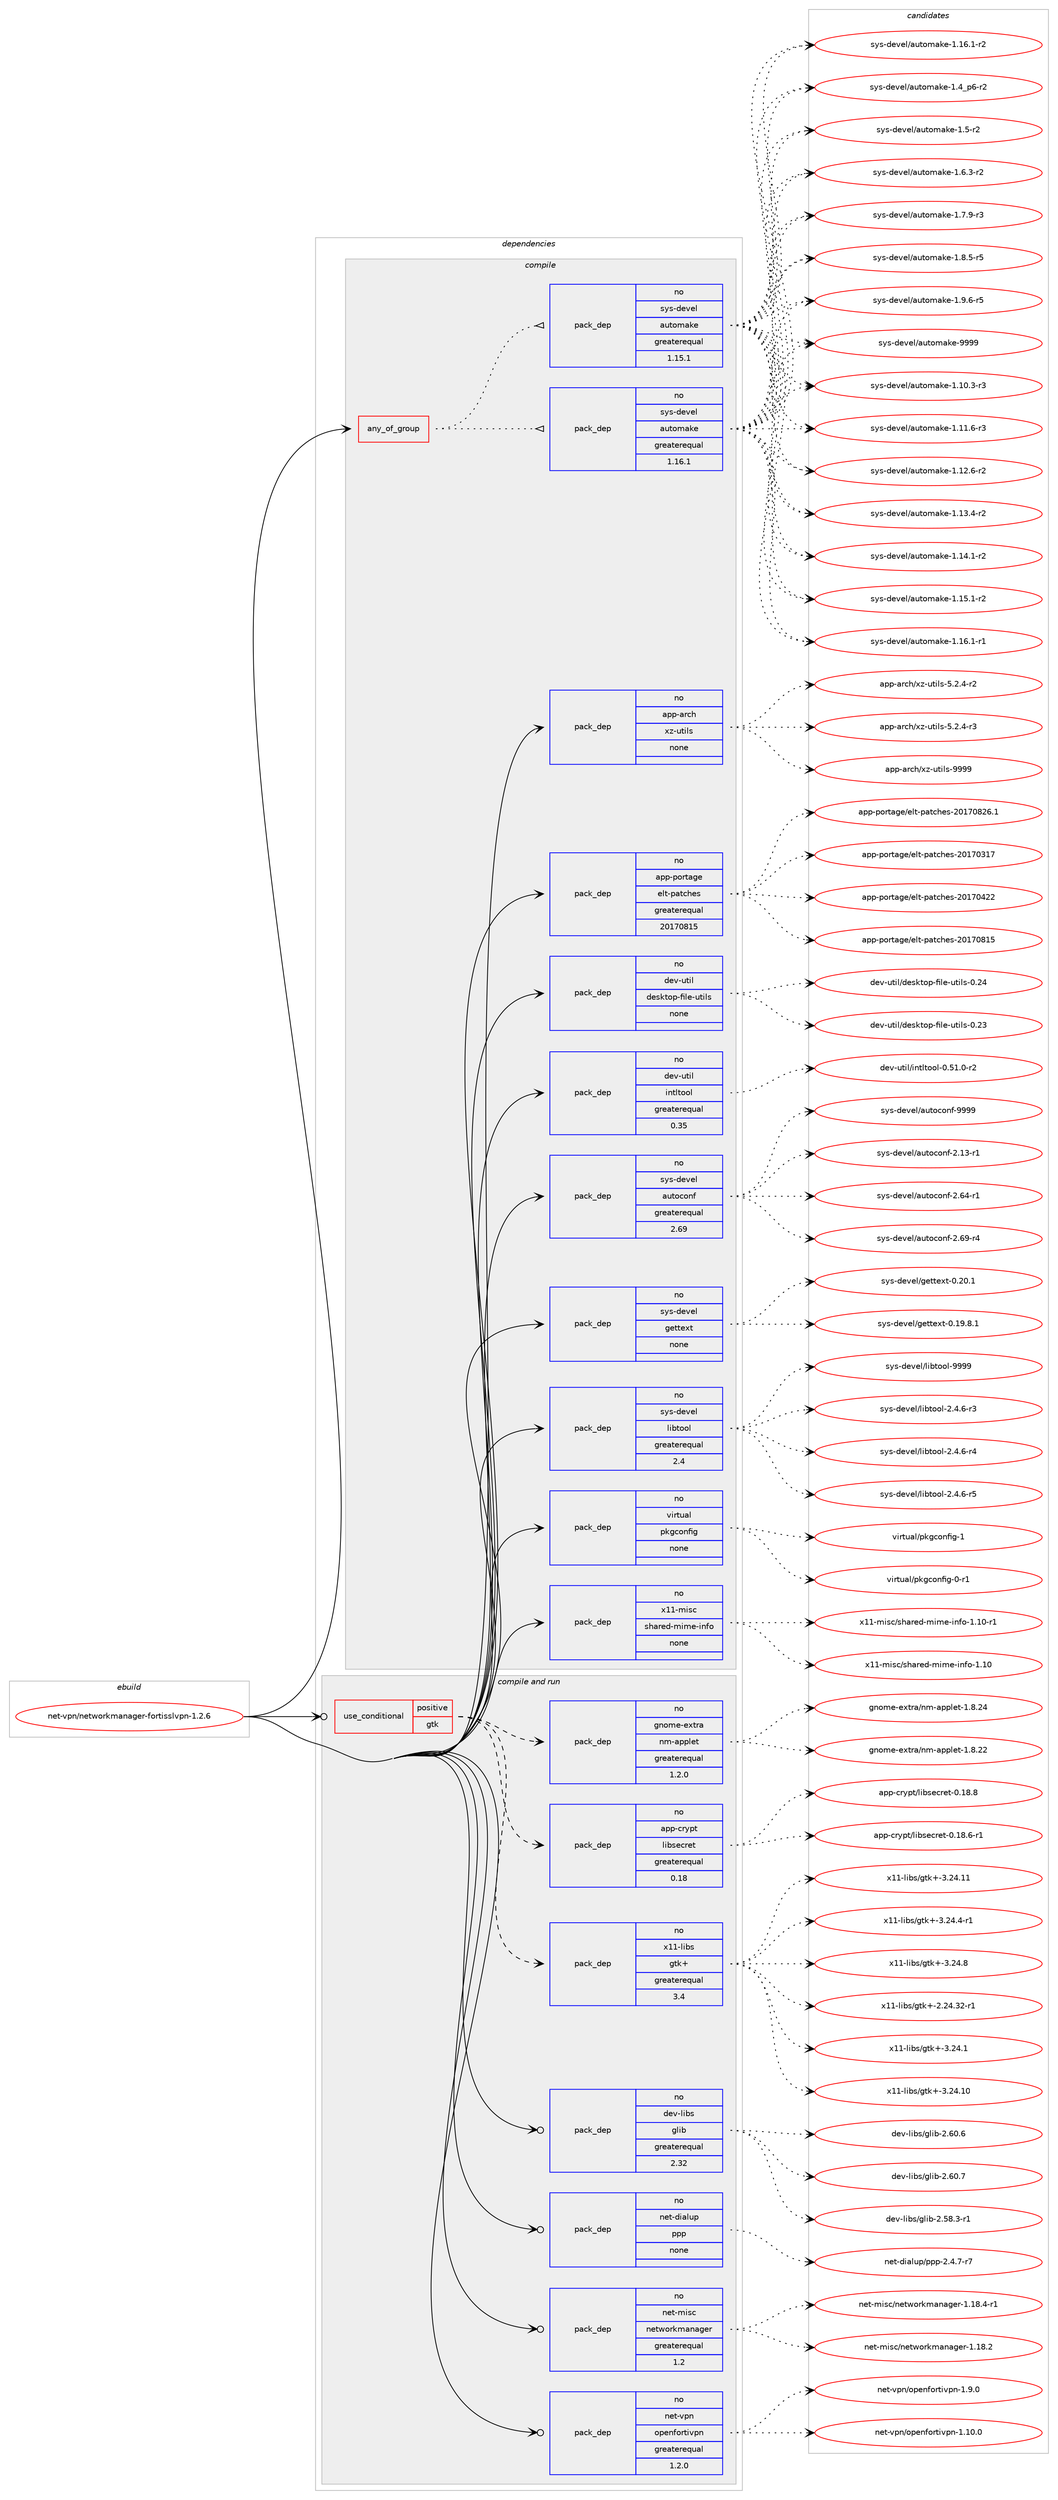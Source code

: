 digraph prolog {

# *************
# Graph options
# *************

newrank=true;
concentrate=true;
compound=true;
graph [rankdir=LR,fontname=Helvetica,fontsize=10,ranksep=1.5];#, ranksep=2.5, nodesep=0.2];
edge  [arrowhead=vee];
node  [fontname=Helvetica,fontsize=10];

# **********
# The ebuild
# **********

subgraph cluster_leftcol {
color=gray;
rank=same;
label=<<i>ebuild</i>>;
id [label="net-vpn/networkmanager-fortisslvpn-1.2.6", color=red, width=4, href="../net-vpn/networkmanager-fortisslvpn-1.2.6.svg"];
}

# ****************
# The dependencies
# ****************

subgraph cluster_midcol {
color=gray;
label=<<i>dependencies</i>>;
subgraph cluster_compile {
fillcolor="#eeeeee";
style=filled;
label=<<i>compile</i>>;
subgraph any14386 {
dependency842946 [label=<<TABLE BORDER="0" CELLBORDER="1" CELLSPACING="0" CELLPADDING="4"><TR><TD CELLPADDING="10">any_of_group</TD></TR></TABLE>>, shape=none, color=red];subgraph pack622515 {
dependency842947 [label=<<TABLE BORDER="0" CELLBORDER="1" CELLSPACING="0" CELLPADDING="4" WIDTH="220"><TR><TD ROWSPAN="6" CELLPADDING="30">pack_dep</TD></TR><TR><TD WIDTH="110">no</TD></TR><TR><TD>sys-devel</TD></TR><TR><TD>automake</TD></TR><TR><TD>greaterequal</TD></TR><TR><TD>1.16.1</TD></TR></TABLE>>, shape=none, color=blue];
}
dependency842946:e -> dependency842947:w [weight=20,style="dotted",arrowhead="oinv"];
subgraph pack622516 {
dependency842948 [label=<<TABLE BORDER="0" CELLBORDER="1" CELLSPACING="0" CELLPADDING="4" WIDTH="220"><TR><TD ROWSPAN="6" CELLPADDING="30">pack_dep</TD></TR><TR><TD WIDTH="110">no</TD></TR><TR><TD>sys-devel</TD></TR><TR><TD>automake</TD></TR><TR><TD>greaterequal</TD></TR><TR><TD>1.15.1</TD></TR></TABLE>>, shape=none, color=blue];
}
dependency842946:e -> dependency842948:w [weight=20,style="dotted",arrowhead="oinv"];
}
id:e -> dependency842946:w [weight=20,style="solid",arrowhead="vee"];
subgraph pack622517 {
dependency842949 [label=<<TABLE BORDER="0" CELLBORDER="1" CELLSPACING="0" CELLPADDING="4" WIDTH="220"><TR><TD ROWSPAN="6" CELLPADDING="30">pack_dep</TD></TR><TR><TD WIDTH="110">no</TD></TR><TR><TD>app-arch</TD></TR><TR><TD>xz-utils</TD></TR><TR><TD>none</TD></TR><TR><TD></TD></TR></TABLE>>, shape=none, color=blue];
}
id:e -> dependency842949:w [weight=20,style="solid",arrowhead="vee"];
subgraph pack622518 {
dependency842950 [label=<<TABLE BORDER="0" CELLBORDER="1" CELLSPACING="0" CELLPADDING="4" WIDTH="220"><TR><TD ROWSPAN="6" CELLPADDING="30">pack_dep</TD></TR><TR><TD WIDTH="110">no</TD></TR><TR><TD>app-portage</TD></TR><TR><TD>elt-patches</TD></TR><TR><TD>greaterequal</TD></TR><TR><TD>20170815</TD></TR></TABLE>>, shape=none, color=blue];
}
id:e -> dependency842950:w [weight=20,style="solid",arrowhead="vee"];
subgraph pack622519 {
dependency842951 [label=<<TABLE BORDER="0" CELLBORDER="1" CELLSPACING="0" CELLPADDING="4" WIDTH="220"><TR><TD ROWSPAN="6" CELLPADDING="30">pack_dep</TD></TR><TR><TD WIDTH="110">no</TD></TR><TR><TD>dev-util</TD></TR><TR><TD>desktop-file-utils</TD></TR><TR><TD>none</TD></TR><TR><TD></TD></TR></TABLE>>, shape=none, color=blue];
}
id:e -> dependency842951:w [weight=20,style="solid",arrowhead="vee"];
subgraph pack622520 {
dependency842952 [label=<<TABLE BORDER="0" CELLBORDER="1" CELLSPACING="0" CELLPADDING="4" WIDTH="220"><TR><TD ROWSPAN="6" CELLPADDING="30">pack_dep</TD></TR><TR><TD WIDTH="110">no</TD></TR><TR><TD>dev-util</TD></TR><TR><TD>intltool</TD></TR><TR><TD>greaterequal</TD></TR><TR><TD>0.35</TD></TR></TABLE>>, shape=none, color=blue];
}
id:e -> dependency842952:w [weight=20,style="solid",arrowhead="vee"];
subgraph pack622521 {
dependency842953 [label=<<TABLE BORDER="0" CELLBORDER="1" CELLSPACING="0" CELLPADDING="4" WIDTH="220"><TR><TD ROWSPAN="6" CELLPADDING="30">pack_dep</TD></TR><TR><TD WIDTH="110">no</TD></TR><TR><TD>sys-devel</TD></TR><TR><TD>autoconf</TD></TR><TR><TD>greaterequal</TD></TR><TR><TD>2.69</TD></TR></TABLE>>, shape=none, color=blue];
}
id:e -> dependency842953:w [weight=20,style="solid",arrowhead="vee"];
subgraph pack622522 {
dependency842954 [label=<<TABLE BORDER="0" CELLBORDER="1" CELLSPACING="0" CELLPADDING="4" WIDTH="220"><TR><TD ROWSPAN="6" CELLPADDING="30">pack_dep</TD></TR><TR><TD WIDTH="110">no</TD></TR><TR><TD>sys-devel</TD></TR><TR><TD>gettext</TD></TR><TR><TD>none</TD></TR><TR><TD></TD></TR></TABLE>>, shape=none, color=blue];
}
id:e -> dependency842954:w [weight=20,style="solid",arrowhead="vee"];
subgraph pack622523 {
dependency842955 [label=<<TABLE BORDER="0" CELLBORDER="1" CELLSPACING="0" CELLPADDING="4" WIDTH="220"><TR><TD ROWSPAN="6" CELLPADDING="30">pack_dep</TD></TR><TR><TD WIDTH="110">no</TD></TR><TR><TD>sys-devel</TD></TR><TR><TD>libtool</TD></TR><TR><TD>greaterequal</TD></TR><TR><TD>2.4</TD></TR></TABLE>>, shape=none, color=blue];
}
id:e -> dependency842955:w [weight=20,style="solid",arrowhead="vee"];
subgraph pack622524 {
dependency842956 [label=<<TABLE BORDER="0" CELLBORDER="1" CELLSPACING="0" CELLPADDING="4" WIDTH="220"><TR><TD ROWSPAN="6" CELLPADDING="30">pack_dep</TD></TR><TR><TD WIDTH="110">no</TD></TR><TR><TD>virtual</TD></TR><TR><TD>pkgconfig</TD></TR><TR><TD>none</TD></TR><TR><TD></TD></TR></TABLE>>, shape=none, color=blue];
}
id:e -> dependency842956:w [weight=20,style="solid",arrowhead="vee"];
subgraph pack622525 {
dependency842957 [label=<<TABLE BORDER="0" CELLBORDER="1" CELLSPACING="0" CELLPADDING="4" WIDTH="220"><TR><TD ROWSPAN="6" CELLPADDING="30">pack_dep</TD></TR><TR><TD WIDTH="110">no</TD></TR><TR><TD>x11-misc</TD></TR><TR><TD>shared-mime-info</TD></TR><TR><TD>none</TD></TR><TR><TD></TD></TR></TABLE>>, shape=none, color=blue];
}
id:e -> dependency842957:w [weight=20,style="solid",arrowhead="vee"];
}
subgraph cluster_compileandrun {
fillcolor="#eeeeee";
style=filled;
label=<<i>compile and run</i>>;
subgraph cond205543 {
dependency842958 [label=<<TABLE BORDER="0" CELLBORDER="1" CELLSPACING="0" CELLPADDING="4"><TR><TD ROWSPAN="3" CELLPADDING="10">use_conditional</TD></TR><TR><TD>positive</TD></TR><TR><TD>gtk</TD></TR></TABLE>>, shape=none, color=red];
subgraph pack622526 {
dependency842959 [label=<<TABLE BORDER="0" CELLBORDER="1" CELLSPACING="0" CELLPADDING="4" WIDTH="220"><TR><TD ROWSPAN="6" CELLPADDING="30">pack_dep</TD></TR><TR><TD WIDTH="110">no</TD></TR><TR><TD>app-crypt</TD></TR><TR><TD>libsecret</TD></TR><TR><TD>greaterequal</TD></TR><TR><TD>0.18</TD></TR></TABLE>>, shape=none, color=blue];
}
dependency842958:e -> dependency842959:w [weight=20,style="dashed",arrowhead="vee"];
subgraph pack622527 {
dependency842960 [label=<<TABLE BORDER="0" CELLBORDER="1" CELLSPACING="0" CELLPADDING="4" WIDTH="220"><TR><TD ROWSPAN="6" CELLPADDING="30">pack_dep</TD></TR><TR><TD WIDTH="110">no</TD></TR><TR><TD>gnome-extra</TD></TR><TR><TD>nm-applet</TD></TR><TR><TD>greaterequal</TD></TR><TR><TD>1.2.0</TD></TR></TABLE>>, shape=none, color=blue];
}
dependency842958:e -> dependency842960:w [weight=20,style="dashed",arrowhead="vee"];
subgraph pack622528 {
dependency842961 [label=<<TABLE BORDER="0" CELLBORDER="1" CELLSPACING="0" CELLPADDING="4" WIDTH="220"><TR><TD ROWSPAN="6" CELLPADDING="30">pack_dep</TD></TR><TR><TD WIDTH="110">no</TD></TR><TR><TD>x11-libs</TD></TR><TR><TD>gtk+</TD></TR><TR><TD>greaterequal</TD></TR><TR><TD>3.4</TD></TR></TABLE>>, shape=none, color=blue];
}
dependency842958:e -> dependency842961:w [weight=20,style="dashed",arrowhead="vee"];
}
id:e -> dependency842958:w [weight=20,style="solid",arrowhead="odotvee"];
subgraph pack622529 {
dependency842962 [label=<<TABLE BORDER="0" CELLBORDER="1" CELLSPACING="0" CELLPADDING="4" WIDTH="220"><TR><TD ROWSPAN="6" CELLPADDING="30">pack_dep</TD></TR><TR><TD WIDTH="110">no</TD></TR><TR><TD>dev-libs</TD></TR><TR><TD>glib</TD></TR><TR><TD>greaterequal</TD></TR><TR><TD>2.32</TD></TR></TABLE>>, shape=none, color=blue];
}
id:e -> dependency842962:w [weight=20,style="solid",arrowhead="odotvee"];
subgraph pack622530 {
dependency842963 [label=<<TABLE BORDER="0" CELLBORDER="1" CELLSPACING="0" CELLPADDING="4" WIDTH="220"><TR><TD ROWSPAN="6" CELLPADDING="30">pack_dep</TD></TR><TR><TD WIDTH="110">no</TD></TR><TR><TD>net-dialup</TD></TR><TR><TD>ppp</TD></TR><TR><TD>none</TD></TR><TR><TD></TD></TR></TABLE>>, shape=none, color=blue];
}
id:e -> dependency842963:w [weight=20,style="solid",arrowhead="odotvee"];
subgraph pack622531 {
dependency842964 [label=<<TABLE BORDER="0" CELLBORDER="1" CELLSPACING="0" CELLPADDING="4" WIDTH="220"><TR><TD ROWSPAN="6" CELLPADDING="30">pack_dep</TD></TR><TR><TD WIDTH="110">no</TD></TR><TR><TD>net-misc</TD></TR><TR><TD>networkmanager</TD></TR><TR><TD>greaterequal</TD></TR><TR><TD>1.2</TD></TR></TABLE>>, shape=none, color=blue];
}
id:e -> dependency842964:w [weight=20,style="solid",arrowhead="odotvee"];
subgraph pack622532 {
dependency842965 [label=<<TABLE BORDER="0" CELLBORDER="1" CELLSPACING="0" CELLPADDING="4" WIDTH="220"><TR><TD ROWSPAN="6" CELLPADDING="30">pack_dep</TD></TR><TR><TD WIDTH="110">no</TD></TR><TR><TD>net-vpn</TD></TR><TR><TD>openfortivpn</TD></TR><TR><TD>greaterequal</TD></TR><TR><TD>1.2.0</TD></TR></TABLE>>, shape=none, color=blue];
}
id:e -> dependency842965:w [weight=20,style="solid",arrowhead="odotvee"];
}
subgraph cluster_run {
fillcolor="#eeeeee";
style=filled;
label=<<i>run</i>>;
}
}

# **************
# The candidates
# **************

subgraph cluster_choices {
rank=same;
color=gray;
label=<<i>candidates</i>>;

subgraph choice622515 {
color=black;
nodesep=1;
choice11512111545100101118101108479711711611110997107101454946494846514511451 [label="sys-devel/automake-1.10.3-r3", color=red, width=4,href="../sys-devel/automake-1.10.3-r3.svg"];
choice11512111545100101118101108479711711611110997107101454946494946544511451 [label="sys-devel/automake-1.11.6-r3", color=red, width=4,href="../sys-devel/automake-1.11.6-r3.svg"];
choice11512111545100101118101108479711711611110997107101454946495046544511450 [label="sys-devel/automake-1.12.6-r2", color=red, width=4,href="../sys-devel/automake-1.12.6-r2.svg"];
choice11512111545100101118101108479711711611110997107101454946495146524511450 [label="sys-devel/automake-1.13.4-r2", color=red, width=4,href="../sys-devel/automake-1.13.4-r2.svg"];
choice11512111545100101118101108479711711611110997107101454946495246494511450 [label="sys-devel/automake-1.14.1-r2", color=red, width=4,href="../sys-devel/automake-1.14.1-r2.svg"];
choice11512111545100101118101108479711711611110997107101454946495346494511450 [label="sys-devel/automake-1.15.1-r2", color=red, width=4,href="../sys-devel/automake-1.15.1-r2.svg"];
choice11512111545100101118101108479711711611110997107101454946495446494511449 [label="sys-devel/automake-1.16.1-r1", color=red, width=4,href="../sys-devel/automake-1.16.1-r1.svg"];
choice11512111545100101118101108479711711611110997107101454946495446494511450 [label="sys-devel/automake-1.16.1-r2", color=red, width=4,href="../sys-devel/automake-1.16.1-r2.svg"];
choice115121115451001011181011084797117116111109971071014549465295112544511450 [label="sys-devel/automake-1.4_p6-r2", color=red, width=4,href="../sys-devel/automake-1.4_p6-r2.svg"];
choice11512111545100101118101108479711711611110997107101454946534511450 [label="sys-devel/automake-1.5-r2", color=red, width=4,href="../sys-devel/automake-1.5-r2.svg"];
choice115121115451001011181011084797117116111109971071014549465446514511450 [label="sys-devel/automake-1.6.3-r2", color=red, width=4,href="../sys-devel/automake-1.6.3-r2.svg"];
choice115121115451001011181011084797117116111109971071014549465546574511451 [label="sys-devel/automake-1.7.9-r3", color=red, width=4,href="../sys-devel/automake-1.7.9-r3.svg"];
choice115121115451001011181011084797117116111109971071014549465646534511453 [label="sys-devel/automake-1.8.5-r5", color=red, width=4,href="../sys-devel/automake-1.8.5-r5.svg"];
choice115121115451001011181011084797117116111109971071014549465746544511453 [label="sys-devel/automake-1.9.6-r5", color=red, width=4,href="../sys-devel/automake-1.9.6-r5.svg"];
choice115121115451001011181011084797117116111109971071014557575757 [label="sys-devel/automake-9999", color=red, width=4,href="../sys-devel/automake-9999.svg"];
dependency842947:e -> choice11512111545100101118101108479711711611110997107101454946494846514511451:w [style=dotted,weight="100"];
dependency842947:e -> choice11512111545100101118101108479711711611110997107101454946494946544511451:w [style=dotted,weight="100"];
dependency842947:e -> choice11512111545100101118101108479711711611110997107101454946495046544511450:w [style=dotted,weight="100"];
dependency842947:e -> choice11512111545100101118101108479711711611110997107101454946495146524511450:w [style=dotted,weight="100"];
dependency842947:e -> choice11512111545100101118101108479711711611110997107101454946495246494511450:w [style=dotted,weight="100"];
dependency842947:e -> choice11512111545100101118101108479711711611110997107101454946495346494511450:w [style=dotted,weight="100"];
dependency842947:e -> choice11512111545100101118101108479711711611110997107101454946495446494511449:w [style=dotted,weight="100"];
dependency842947:e -> choice11512111545100101118101108479711711611110997107101454946495446494511450:w [style=dotted,weight="100"];
dependency842947:e -> choice115121115451001011181011084797117116111109971071014549465295112544511450:w [style=dotted,weight="100"];
dependency842947:e -> choice11512111545100101118101108479711711611110997107101454946534511450:w [style=dotted,weight="100"];
dependency842947:e -> choice115121115451001011181011084797117116111109971071014549465446514511450:w [style=dotted,weight="100"];
dependency842947:e -> choice115121115451001011181011084797117116111109971071014549465546574511451:w [style=dotted,weight="100"];
dependency842947:e -> choice115121115451001011181011084797117116111109971071014549465646534511453:w [style=dotted,weight="100"];
dependency842947:e -> choice115121115451001011181011084797117116111109971071014549465746544511453:w [style=dotted,weight="100"];
dependency842947:e -> choice115121115451001011181011084797117116111109971071014557575757:w [style=dotted,weight="100"];
}
subgraph choice622516 {
color=black;
nodesep=1;
choice11512111545100101118101108479711711611110997107101454946494846514511451 [label="sys-devel/automake-1.10.3-r3", color=red, width=4,href="../sys-devel/automake-1.10.3-r3.svg"];
choice11512111545100101118101108479711711611110997107101454946494946544511451 [label="sys-devel/automake-1.11.6-r3", color=red, width=4,href="../sys-devel/automake-1.11.6-r3.svg"];
choice11512111545100101118101108479711711611110997107101454946495046544511450 [label="sys-devel/automake-1.12.6-r2", color=red, width=4,href="../sys-devel/automake-1.12.6-r2.svg"];
choice11512111545100101118101108479711711611110997107101454946495146524511450 [label="sys-devel/automake-1.13.4-r2", color=red, width=4,href="../sys-devel/automake-1.13.4-r2.svg"];
choice11512111545100101118101108479711711611110997107101454946495246494511450 [label="sys-devel/automake-1.14.1-r2", color=red, width=4,href="../sys-devel/automake-1.14.1-r2.svg"];
choice11512111545100101118101108479711711611110997107101454946495346494511450 [label="sys-devel/automake-1.15.1-r2", color=red, width=4,href="../sys-devel/automake-1.15.1-r2.svg"];
choice11512111545100101118101108479711711611110997107101454946495446494511449 [label="sys-devel/automake-1.16.1-r1", color=red, width=4,href="../sys-devel/automake-1.16.1-r1.svg"];
choice11512111545100101118101108479711711611110997107101454946495446494511450 [label="sys-devel/automake-1.16.1-r2", color=red, width=4,href="../sys-devel/automake-1.16.1-r2.svg"];
choice115121115451001011181011084797117116111109971071014549465295112544511450 [label="sys-devel/automake-1.4_p6-r2", color=red, width=4,href="../sys-devel/automake-1.4_p6-r2.svg"];
choice11512111545100101118101108479711711611110997107101454946534511450 [label="sys-devel/automake-1.5-r2", color=red, width=4,href="../sys-devel/automake-1.5-r2.svg"];
choice115121115451001011181011084797117116111109971071014549465446514511450 [label="sys-devel/automake-1.6.3-r2", color=red, width=4,href="../sys-devel/automake-1.6.3-r2.svg"];
choice115121115451001011181011084797117116111109971071014549465546574511451 [label="sys-devel/automake-1.7.9-r3", color=red, width=4,href="../sys-devel/automake-1.7.9-r3.svg"];
choice115121115451001011181011084797117116111109971071014549465646534511453 [label="sys-devel/automake-1.8.5-r5", color=red, width=4,href="../sys-devel/automake-1.8.5-r5.svg"];
choice115121115451001011181011084797117116111109971071014549465746544511453 [label="sys-devel/automake-1.9.6-r5", color=red, width=4,href="../sys-devel/automake-1.9.6-r5.svg"];
choice115121115451001011181011084797117116111109971071014557575757 [label="sys-devel/automake-9999", color=red, width=4,href="../sys-devel/automake-9999.svg"];
dependency842948:e -> choice11512111545100101118101108479711711611110997107101454946494846514511451:w [style=dotted,weight="100"];
dependency842948:e -> choice11512111545100101118101108479711711611110997107101454946494946544511451:w [style=dotted,weight="100"];
dependency842948:e -> choice11512111545100101118101108479711711611110997107101454946495046544511450:w [style=dotted,weight="100"];
dependency842948:e -> choice11512111545100101118101108479711711611110997107101454946495146524511450:w [style=dotted,weight="100"];
dependency842948:e -> choice11512111545100101118101108479711711611110997107101454946495246494511450:w [style=dotted,weight="100"];
dependency842948:e -> choice11512111545100101118101108479711711611110997107101454946495346494511450:w [style=dotted,weight="100"];
dependency842948:e -> choice11512111545100101118101108479711711611110997107101454946495446494511449:w [style=dotted,weight="100"];
dependency842948:e -> choice11512111545100101118101108479711711611110997107101454946495446494511450:w [style=dotted,weight="100"];
dependency842948:e -> choice115121115451001011181011084797117116111109971071014549465295112544511450:w [style=dotted,weight="100"];
dependency842948:e -> choice11512111545100101118101108479711711611110997107101454946534511450:w [style=dotted,weight="100"];
dependency842948:e -> choice115121115451001011181011084797117116111109971071014549465446514511450:w [style=dotted,weight="100"];
dependency842948:e -> choice115121115451001011181011084797117116111109971071014549465546574511451:w [style=dotted,weight="100"];
dependency842948:e -> choice115121115451001011181011084797117116111109971071014549465646534511453:w [style=dotted,weight="100"];
dependency842948:e -> choice115121115451001011181011084797117116111109971071014549465746544511453:w [style=dotted,weight="100"];
dependency842948:e -> choice115121115451001011181011084797117116111109971071014557575757:w [style=dotted,weight="100"];
}
subgraph choice622517 {
color=black;
nodesep=1;
choice9711211245971149910447120122451171161051081154553465046524511450 [label="app-arch/xz-utils-5.2.4-r2", color=red, width=4,href="../app-arch/xz-utils-5.2.4-r2.svg"];
choice9711211245971149910447120122451171161051081154553465046524511451 [label="app-arch/xz-utils-5.2.4-r3", color=red, width=4,href="../app-arch/xz-utils-5.2.4-r3.svg"];
choice9711211245971149910447120122451171161051081154557575757 [label="app-arch/xz-utils-9999", color=red, width=4,href="../app-arch/xz-utils-9999.svg"];
dependency842949:e -> choice9711211245971149910447120122451171161051081154553465046524511450:w [style=dotted,weight="100"];
dependency842949:e -> choice9711211245971149910447120122451171161051081154553465046524511451:w [style=dotted,weight="100"];
dependency842949:e -> choice9711211245971149910447120122451171161051081154557575757:w [style=dotted,weight="100"];
}
subgraph choice622518 {
color=black;
nodesep=1;
choice97112112451121111141169710310147101108116451129711699104101115455048495548514955 [label="app-portage/elt-patches-20170317", color=red, width=4,href="../app-portage/elt-patches-20170317.svg"];
choice97112112451121111141169710310147101108116451129711699104101115455048495548525050 [label="app-portage/elt-patches-20170422", color=red, width=4,href="../app-portage/elt-patches-20170422.svg"];
choice97112112451121111141169710310147101108116451129711699104101115455048495548564953 [label="app-portage/elt-patches-20170815", color=red, width=4,href="../app-portage/elt-patches-20170815.svg"];
choice971121124511211111411697103101471011081164511297116991041011154550484955485650544649 [label="app-portage/elt-patches-20170826.1", color=red, width=4,href="../app-portage/elt-patches-20170826.1.svg"];
dependency842950:e -> choice97112112451121111141169710310147101108116451129711699104101115455048495548514955:w [style=dotted,weight="100"];
dependency842950:e -> choice97112112451121111141169710310147101108116451129711699104101115455048495548525050:w [style=dotted,weight="100"];
dependency842950:e -> choice97112112451121111141169710310147101108116451129711699104101115455048495548564953:w [style=dotted,weight="100"];
dependency842950:e -> choice971121124511211111411697103101471011081164511297116991041011154550484955485650544649:w [style=dotted,weight="100"];
}
subgraph choice622519 {
color=black;
nodesep=1;
choice100101118451171161051084710010111510711611111245102105108101451171161051081154548465051 [label="dev-util/desktop-file-utils-0.23", color=red, width=4,href="../dev-util/desktop-file-utils-0.23.svg"];
choice100101118451171161051084710010111510711611111245102105108101451171161051081154548465052 [label="dev-util/desktop-file-utils-0.24", color=red, width=4,href="../dev-util/desktop-file-utils-0.24.svg"];
dependency842951:e -> choice100101118451171161051084710010111510711611111245102105108101451171161051081154548465051:w [style=dotted,weight="100"];
dependency842951:e -> choice100101118451171161051084710010111510711611111245102105108101451171161051081154548465052:w [style=dotted,weight="100"];
}
subgraph choice622520 {
color=black;
nodesep=1;
choice1001011184511711610510847105110116108116111111108454846534946484511450 [label="dev-util/intltool-0.51.0-r2", color=red, width=4,href="../dev-util/intltool-0.51.0-r2.svg"];
dependency842952:e -> choice1001011184511711610510847105110116108116111111108454846534946484511450:w [style=dotted,weight="100"];
}
subgraph choice622521 {
color=black;
nodesep=1;
choice1151211154510010111810110847971171161119911111010245504649514511449 [label="sys-devel/autoconf-2.13-r1", color=red, width=4,href="../sys-devel/autoconf-2.13-r1.svg"];
choice1151211154510010111810110847971171161119911111010245504654524511449 [label="sys-devel/autoconf-2.64-r1", color=red, width=4,href="../sys-devel/autoconf-2.64-r1.svg"];
choice1151211154510010111810110847971171161119911111010245504654574511452 [label="sys-devel/autoconf-2.69-r4", color=red, width=4,href="../sys-devel/autoconf-2.69-r4.svg"];
choice115121115451001011181011084797117116111991111101024557575757 [label="sys-devel/autoconf-9999", color=red, width=4,href="../sys-devel/autoconf-9999.svg"];
dependency842953:e -> choice1151211154510010111810110847971171161119911111010245504649514511449:w [style=dotted,weight="100"];
dependency842953:e -> choice1151211154510010111810110847971171161119911111010245504654524511449:w [style=dotted,weight="100"];
dependency842953:e -> choice1151211154510010111810110847971171161119911111010245504654574511452:w [style=dotted,weight="100"];
dependency842953:e -> choice115121115451001011181011084797117116111991111101024557575757:w [style=dotted,weight="100"];
}
subgraph choice622522 {
color=black;
nodesep=1;
choice1151211154510010111810110847103101116116101120116454846495746564649 [label="sys-devel/gettext-0.19.8.1", color=red, width=4,href="../sys-devel/gettext-0.19.8.1.svg"];
choice115121115451001011181011084710310111611610112011645484650484649 [label="sys-devel/gettext-0.20.1", color=red, width=4,href="../sys-devel/gettext-0.20.1.svg"];
dependency842954:e -> choice1151211154510010111810110847103101116116101120116454846495746564649:w [style=dotted,weight="100"];
dependency842954:e -> choice115121115451001011181011084710310111611610112011645484650484649:w [style=dotted,weight="100"];
}
subgraph choice622523 {
color=black;
nodesep=1;
choice1151211154510010111810110847108105981161111111084550465246544511451 [label="sys-devel/libtool-2.4.6-r3", color=red, width=4,href="../sys-devel/libtool-2.4.6-r3.svg"];
choice1151211154510010111810110847108105981161111111084550465246544511452 [label="sys-devel/libtool-2.4.6-r4", color=red, width=4,href="../sys-devel/libtool-2.4.6-r4.svg"];
choice1151211154510010111810110847108105981161111111084550465246544511453 [label="sys-devel/libtool-2.4.6-r5", color=red, width=4,href="../sys-devel/libtool-2.4.6-r5.svg"];
choice1151211154510010111810110847108105981161111111084557575757 [label="sys-devel/libtool-9999", color=red, width=4,href="../sys-devel/libtool-9999.svg"];
dependency842955:e -> choice1151211154510010111810110847108105981161111111084550465246544511451:w [style=dotted,weight="100"];
dependency842955:e -> choice1151211154510010111810110847108105981161111111084550465246544511452:w [style=dotted,weight="100"];
dependency842955:e -> choice1151211154510010111810110847108105981161111111084550465246544511453:w [style=dotted,weight="100"];
dependency842955:e -> choice1151211154510010111810110847108105981161111111084557575757:w [style=dotted,weight="100"];
}
subgraph choice622524 {
color=black;
nodesep=1;
choice11810511411611797108471121071039911111010210510345484511449 [label="virtual/pkgconfig-0-r1", color=red, width=4,href="../virtual/pkgconfig-0-r1.svg"];
choice1181051141161179710847112107103991111101021051034549 [label="virtual/pkgconfig-1", color=red, width=4,href="../virtual/pkgconfig-1.svg"];
dependency842956:e -> choice11810511411611797108471121071039911111010210510345484511449:w [style=dotted,weight="100"];
dependency842956:e -> choice1181051141161179710847112107103991111101021051034549:w [style=dotted,weight="100"];
}
subgraph choice622525 {
color=black;
nodesep=1;
choice12049494510910511599471151049711410110045109105109101451051101021114549464948 [label="x11-misc/shared-mime-info-1.10", color=red, width=4,href="../x11-misc/shared-mime-info-1.10.svg"];
choice120494945109105115994711510497114101100451091051091014510511010211145494649484511449 [label="x11-misc/shared-mime-info-1.10-r1", color=red, width=4,href="../x11-misc/shared-mime-info-1.10-r1.svg"];
dependency842957:e -> choice12049494510910511599471151049711410110045109105109101451051101021114549464948:w [style=dotted,weight="100"];
dependency842957:e -> choice120494945109105115994711510497114101100451091051091014510511010211145494649484511449:w [style=dotted,weight="100"];
}
subgraph choice622526 {
color=black;
nodesep=1;
choice971121124599114121112116471081059811510199114101116454846495646544511449 [label="app-crypt/libsecret-0.18.6-r1", color=red, width=4,href="../app-crypt/libsecret-0.18.6-r1.svg"];
choice97112112459911412111211647108105981151019911410111645484649564656 [label="app-crypt/libsecret-0.18.8", color=red, width=4,href="../app-crypt/libsecret-0.18.8.svg"];
dependency842959:e -> choice971121124599114121112116471081059811510199114101116454846495646544511449:w [style=dotted,weight="100"];
dependency842959:e -> choice97112112459911412111211647108105981151019911410111645484649564656:w [style=dotted,weight="100"];
}
subgraph choice622527 {
color=black;
nodesep=1;
choice103110111109101451011201161149747110109459711211210810111645494656465050 [label="gnome-extra/nm-applet-1.8.22", color=red, width=4,href="../gnome-extra/nm-applet-1.8.22.svg"];
choice103110111109101451011201161149747110109459711211210810111645494656465052 [label="gnome-extra/nm-applet-1.8.24", color=red, width=4,href="../gnome-extra/nm-applet-1.8.24.svg"];
dependency842960:e -> choice103110111109101451011201161149747110109459711211210810111645494656465050:w [style=dotted,weight="100"];
dependency842960:e -> choice103110111109101451011201161149747110109459711211210810111645494656465052:w [style=dotted,weight="100"];
}
subgraph choice622528 {
color=black;
nodesep=1;
choice12049494510810598115471031161074345504650524651504511449 [label="x11-libs/gtk+-2.24.32-r1", color=red, width=4,href="../x11-libs/gtk+-2.24.32-r1.svg"];
choice12049494510810598115471031161074345514650524649 [label="x11-libs/gtk+-3.24.1", color=red, width=4,href="../x11-libs/gtk+-3.24.1.svg"];
choice1204949451081059811547103116107434551465052464948 [label="x11-libs/gtk+-3.24.10", color=red, width=4,href="../x11-libs/gtk+-3.24.10.svg"];
choice1204949451081059811547103116107434551465052464949 [label="x11-libs/gtk+-3.24.11", color=red, width=4,href="../x11-libs/gtk+-3.24.11.svg"];
choice120494945108105981154710311610743455146505246524511449 [label="x11-libs/gtk+-3.24.4-r1", color=red, width=4,href="../x11-libs/gtk+-3.24.4-r1.svg"];
choice12049494510810598115471031161074345514650524656 [label="x11-libs/gtk+-3.24.8", color=red, width=4,href="../x11-libs/gtk+-3.24.8.svg"];
dependency842961:e -> choice12049494510810598115471031161074345504650524651504511449:w [style=dotted,weight="100"];
dependency842961:e -> choice12049494510810598115471031161074345514650524649:w [style=dotted,weight="100"];
dependency842961:e -> choice1204949451081059811547103116107434551465052464948:w [style=dotted,weight="100"];
dependency842961:e -> choice1204949451081059811547103116107434551465052464949:w [style=dotted,weight="100"];
dependency842961:e -> choice120494945108105981154710311610743455146505246524511449:w [style=dotted,weight="100"];
dependency842961:e -> choice12049494510810598115471031161074345514650524656:w [style=dotted,weight="100"];
}
subgraph choice622529 {
color=black;
nodesep=1;
choice10010111845108105981154710310810598455046535646514511449 [label="dev-libs/glib-2.58.3-r1", color=red, width=4,href="../dev-libs/glib-2.58.3-r1.svg"];
choice1001011184510810598115471031081059845504654484654 [label="dev-libs/glib-2.60.6", color=red, width=4,href="../dev-libs/glib-2.60.6.svg"];
choice1001011184510810598115471031081059845504654484655 [label="dev-libs/glib-2.60.7", color=red, width=4,href="../dev-libs/glib-2.60.7.svg"];
dependency842962:e -> choice10010111845108105981154710310810598455046535646514511449:w [style=dotted,weight="100"];
dependency842962:e -> choice1001011184510810598115471031081059845504654484654:w [style=dotted,weight="100"];
dependency842962:e -> choice1001011184510810598115471031081059845504654484655:w [style=dotted,weight="100"];
}
subgraph choice622530 {
color=black;
nodesep=1;
choice1101011164510010597108117112471121121124550465246554511455 [label="net-dialup/ppp-2.4.7-r7", color=red, width=4,href="../net-dialup/ppp-2.4.7-r7.svg"];
dependency842963:e -> choice1101011164510010597108117112471121121124550465246554511455:w [style=dotted,weight="100"];
}
subgraph choice622531 {
color=black;
nodesep=1;
choice110101116451091051159947110101116119111114107109971109710310111445494649564650 [label="net-misc/networkmanager-1.18.2", color=red, width=4,href="../net-misc/networkmanager-1.18.2.svg"];
choice1101011164510910511599471101011161191111141071099711097103101114454946495646524511449 [label="net-misc/networkmanager-1.18.4-r1", color=red, width=4,href="../net-misc/networkmanager-1.18.4-r1.svg"];
dependency842964:e -> choice110101116451091051159947110101116119111114107109971109710310111445494649564650:w [style=dotted,weight="100"];
dependency842964:e -> choice1101011164510910511599471101011161191111141071099711097103101114454946495646524511449:w [style=dotted,weight="100"];
}
subgraph choice622532 {
color=black;
nodesep=1;
choice110101116451181121104711111210111010211111411610511811211045494649484648 [label="net-vpn/openfortivpn-1.10.0", color=red, width=4,href="../net-vpn/openfortivpn-1.10.0.svg"];
choice1101011164511811211047111112101110102111114116105118112110454946574648 [label="net-vpn/openfortivpn-1.9.0", color=red, width=4,href="../net-vpn/openfortivpn-1.9.0.svg"];
dependency842965:e -> choice110101116451181121104711111210111010211111411610511811211045494649484648:w [style=dotted,weight="100"];
dependency842965:e -> choice1101011164511811211047111112101110102111114116105118112110454946574648:w [style=dotted,weight="100"];
}
}

}
